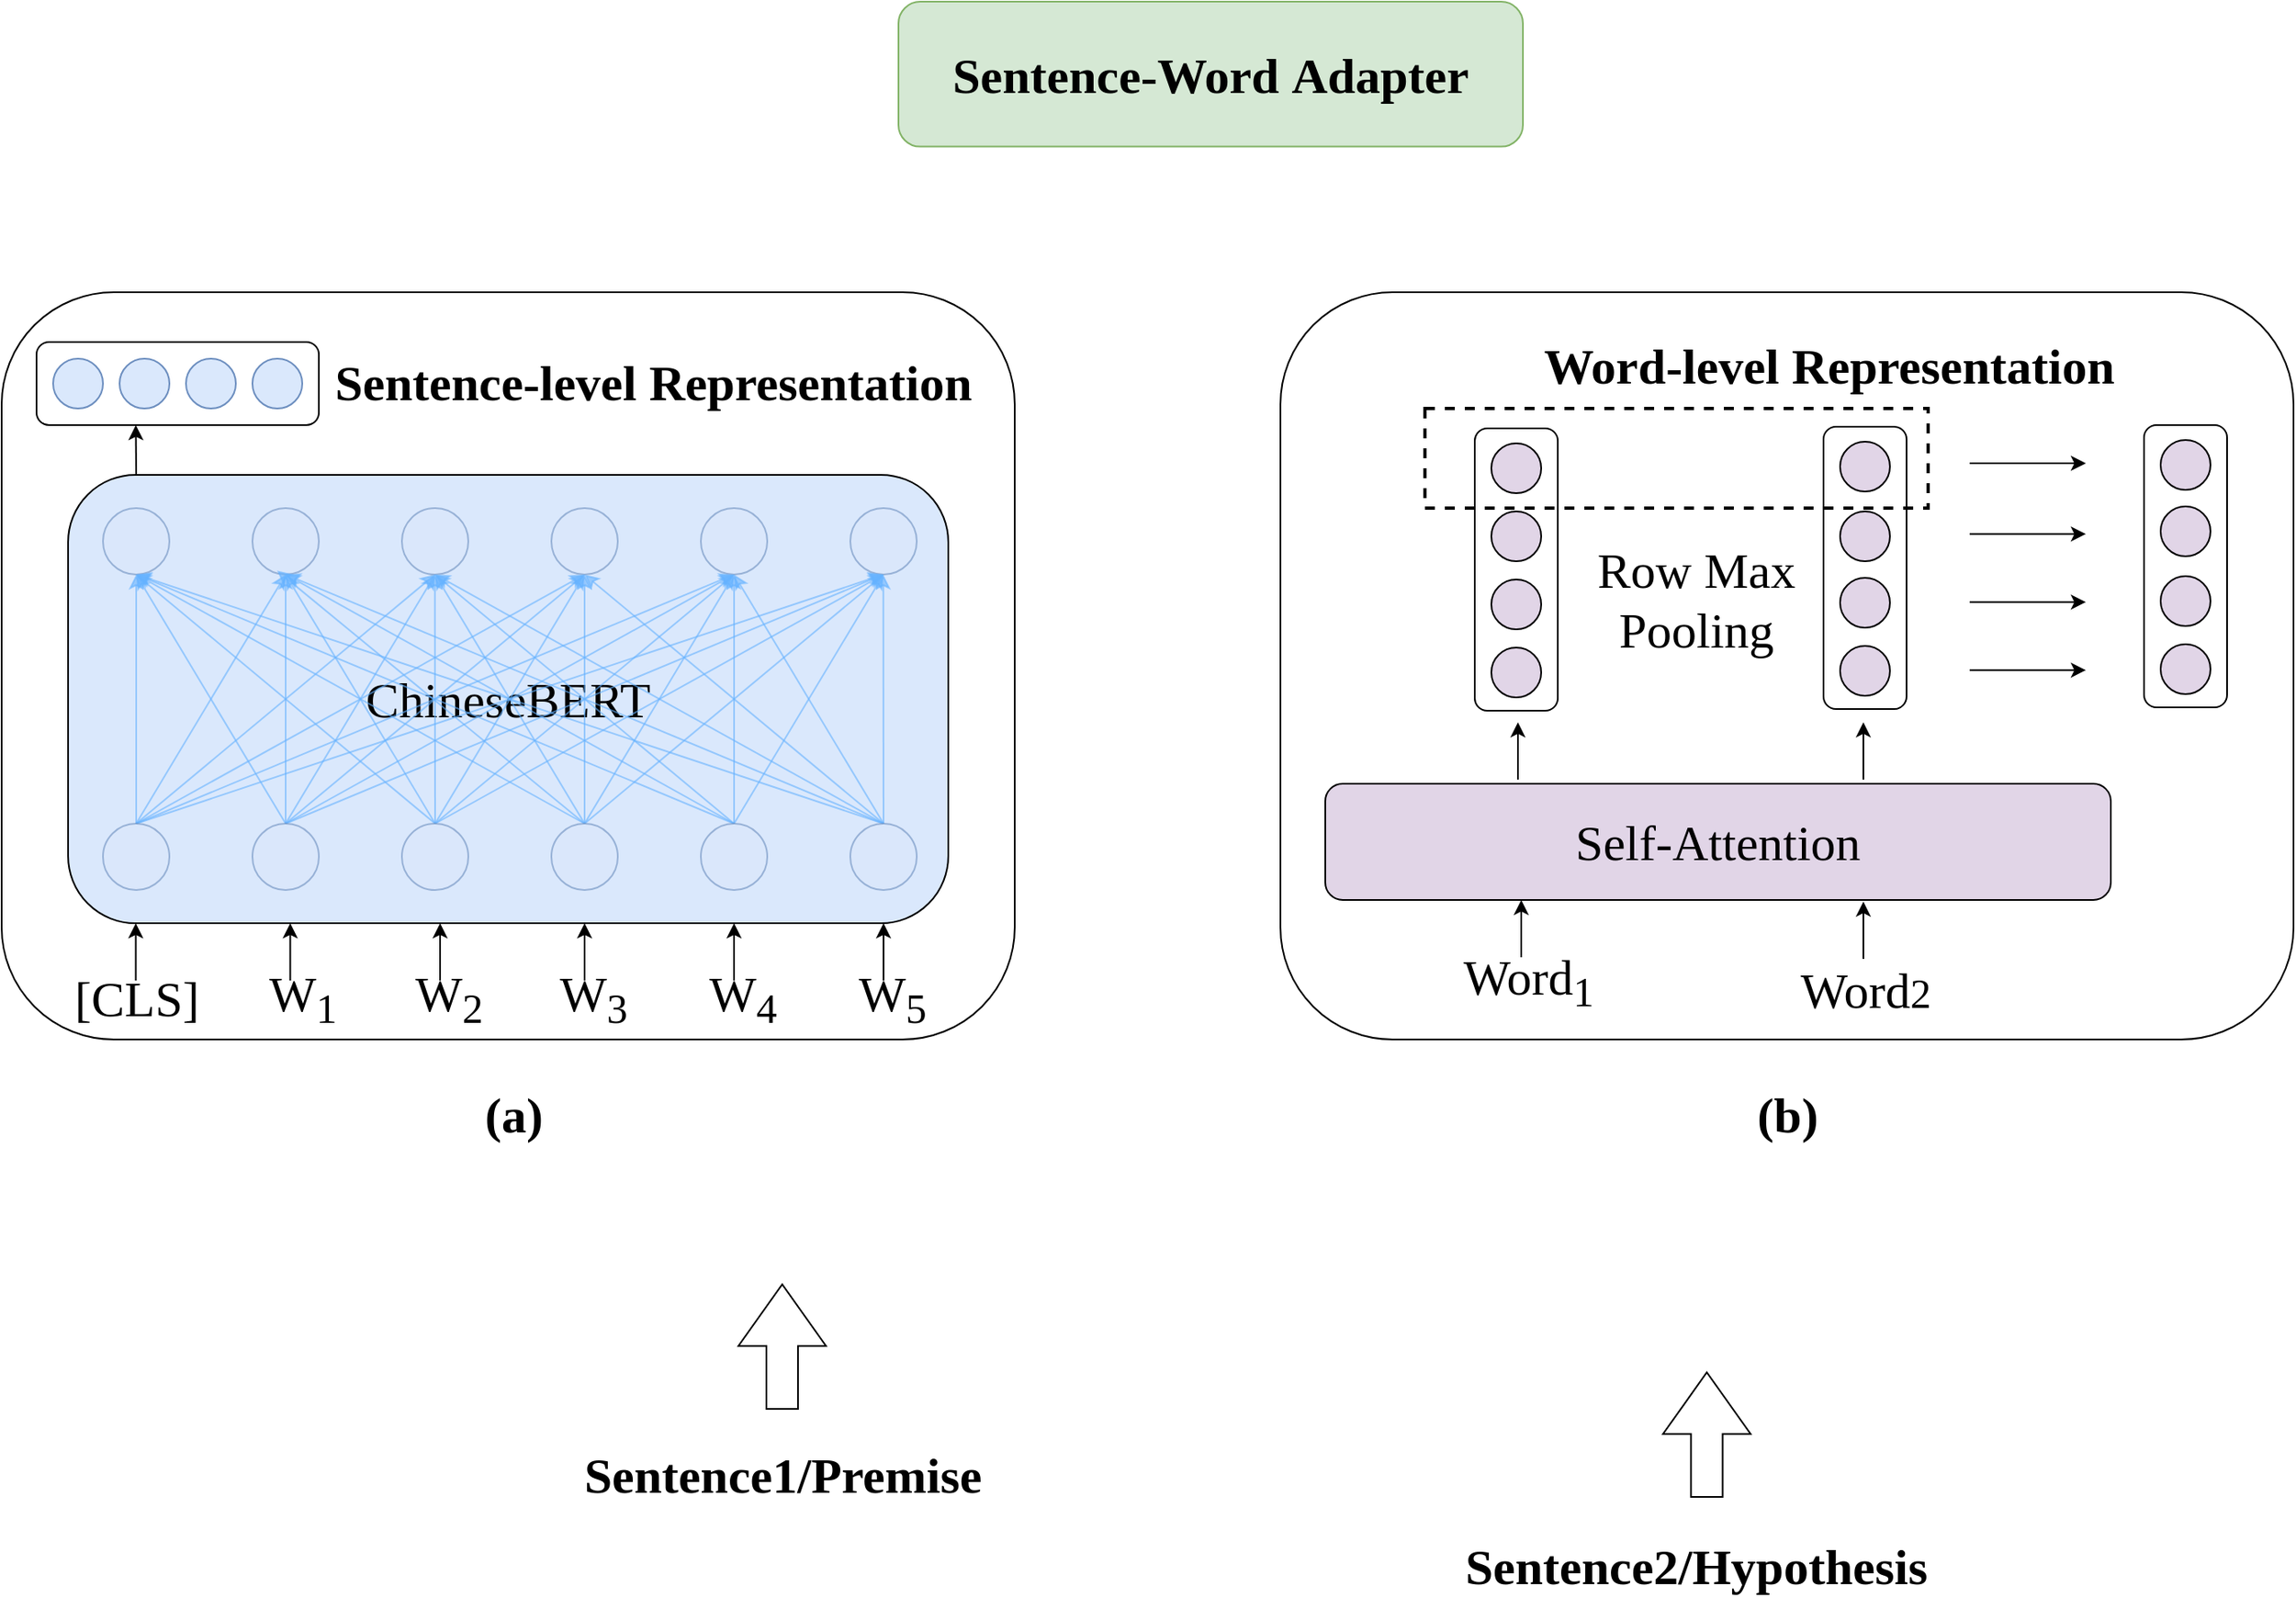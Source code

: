 <mxfile version="23.1.6" type="github">
  <diagram name="第 1 页" id="VYbCO--YuYpUogVYsecE">
    <mxGraphModel dx="2630" dy="1863" grid="1" gridSize="10" guides="1" tooltips="1" connect="1" arrows="1" fold="1" page="1" pageScale="1" pageWidth="827" pageHeight="1169" math="0" shadow="0">
      <root>
        <mxCell id="0" />
        <mxCell id="1" parent="0" />
        <mxCell id="rdohVRuR8QGzKIeL4WwT-1" value="&lt;font face=&quot;Times New Roman&quot; style=&quot;font-size: 30px;&quot;&gt;&lt;b&gt;Sentence1/Premise&lt;/b&gt;&lt;/font&gt;" style="text;html=1;align=center;verticalAlign=middle;resizable=0;points=[];autosize=1;strokeColor=none;fillColor=none;" vertex="1" parent="1">
          <mxGeometry x="1180" y="1447" width="260" height="50" as="geometry" />
        </mxCell>
        <mxCell id="rdohVRuR8QGzKIeL4WwT-2" value="&lt;font face=&quot;Times New Roman&quot; style=&quot;font-size: 30px;&quot;&gt;&lt;b&gt;Sentence2/Hypothesis&lt;/b&gt;&lt;/font&gt;" style="text;html=1;align=center;verticalAlign=middle;resizable=0;points=[];autosize=1;strokeColor=none;fillColor=none;" vertex="1" parent="1">
          <mxGeometry x="1710" y="1502" width="300" height="50" as="geometry" />
        </mxCell>
        <mxCell id="rdohVRuR8QGzKIeL4WwT-63" value="" style="shape=flexArrow;endArrow=classic;html=1;rounded=0;endWidth=32.727;endSize=12.048;width=19.048;" edge="1" parent="1">
          <mxGeometry width="50" height="50" relative="1" as="geometry">
            <mxPoint x="1310" y="1433" as="sourcePoint" />
            <mxPoint x="1310" y="1357" as="targetPoint" />
          </mxGeometry>
        </mxCell>
        <mxCell id="rdohVRuR8QGzKIeL4WwT-64" value="" style="shape=flexArrow;endArrow=classic;html=1;rounded=0;endWidth=32.727;endSize=12.048;width=19.048;" edge="1" parent="1">
          <mxGeometry width="50" height="50" relative="1" as="geometry">
            <mxPoint x="1866.73" y="1486" as="sourcePoint" />
            <mxPoint x="1866.73" y="1410" as="targetPoint" />
          </mxGeometry>
        </mxCell>
        <mxCell id="rdohVRuR8QGzKIeL4WwT-67" value="" style="rounded=1;whiteSpace=wrap;html=1;" vertex="1" parent="1">
          <mxGeometry x="840" y="760" width="610" height="450" as="geometry" />
        </mxCell>
        <mxCell id="rdohVRuR8QGzKIeL4WwT-68" value="&lt;font style=&quot;font-size: 30px;&quot; face=&quot;Times New Roman&quot;&gt;&lt;b&gt;Sentence-level Representation&lt;/b&gt;&lt;/font&gt;" style="text;html=1;align=center;verticalAlign=middle;resizable=0;points=[];autosize=1;strokeColor=none;fillColor=none;" vertex="1" parent="1">
          <mxGeometry x="1027" y="789" width="410" height="50" as="geometry" />
        </mxCell>
        <mxCell id="rdohVRuR8QGzKIeL4WwT-69" value="&lt;font style=&quot;font-size: 30px;&quot; face=&quot;Times New Roman&quot;&gt;[CLS]&lt;/font&gt;" style="text;html=1;align=center;verticalAlign=middle;resizable=0;points=[];autosize=1;strokeColor=none;fillColor=none;" vertex="1" parent="1">
          <mxGeometry x="871" y="1160" width="100" height="50" as="geometry" />
        </mxCell>
        <mxCell id="rdohVRuR8QGzKIeL4WwT-70" value="&lt;font style=&quot;font-size: 30px;&quot; face=&quot;Times New Roman&quot;&gt;W&lt;sub&gt;1&lt;/sub&gt;&lt;/font&gt;" style="text;html=1;align=center;verticalAlign=middle;resizable=0;points=[];autosize=1;strokeColor=none;fillColor=none;" vertex="1" parent="1">
          <mxGeometry x="991" y="1155" width="60" height="60" as="geometry" />
        </mxCell>
        <mxCell id="rdohVRuR8QGzKIeL4WwT-71" value="&lt;font style=&quot;font-size: 30px;&quot; face=&quot;Times New Roman&quot;&gt;W&lt;sub&gt;2&lt;/sub&gt;&lt;/font&gt;" style="text;html=1;align=center;verticalAlign=middle;resizable=0;points=[];autosize=1;strokeColor=none;fillColor=none;" vertex="1" parent="1">
          <mxGeometry x="1078.5" y="1155" width="60" height="60" as="geometry" />
        </mxCell>
        <mxCell id="rdohVRuR8QGzKIeL4WwT-72" value="&lt;font style=&quot;font-size: 30px;&quot; face=&quot;Times New Roman&quot;&gt;W&lt;sub&gt;3&lt;/sub&gt;&lt;/font&gt;" style="text;html=1;align=center;verticalAlign=middle;resizable=0;points=[];autosize=1;strokeColor=none;fillColor=none;" vertex="1" parent="1">
          <mxGeometry x="1166" y="1155" width="60" height="60" as="geometry" />
        </mxCell>
        <mxCell id="rdohVRuR8QGzKIeL4WwT-73" value="&lt;font style=&quot;font-size: 30px;&quot; face=&quot;Times New Roman&quot;&gt;W&lt;sub&gt;4&lt;/sub&gt;&lt;/font&gt;" style="text;html=1;align=center;verticalAlign=middle;resizable=0;points=[];autosize=1;strokeColor=none;fillColor=none;" vertex="1" parent="1">
          <mxGeometry x="1256" y="1155" width="60" height="60" as="geometry" />
        </mxCell>
        <mxCell id="rdohVRuR8QGzKIeL4WwT-74" value="&lt;font style=&quot;font-size: 30px;&quot; face=&quot;Times New Roman&quot;&gt;W&lt;sub&gt;5&lt;/sub&gt;&lt;/font&gt;" style="text;html=1;align=center;verticalAlign=middle;resizable=0;points=[];autosize=1;strokeColor=none;fillColor=none;" vertex="1" parent="1">
          <mxGeometry x="1346" y="1155" width="60" height="60" as="geometry" />
        </mxCell>
        <mxCell id="rdohVRuR8QGzKIeL4WwT-75" value="" style="group" vertex="1" connectable="0" parent="1">
          <mxGeometry x="861" y="790" width="170" height="50" as="geometry" />
        </mxCell>
        <mxCell id="rdohVRuR8QGzKIeL4WwT-76" value="" style="rounded=1;whiteSpace=wrap;html=1;container=0;" vertex="1" parent="rdohVRuR8QGzKIeL4WwT-75">
          <mxGeometry width="170" height="50" as="geometry" />
        </mxCell>
        <mxCell id="rdohVRuR8QGzKIeL4WwT-77" value="" style="ellipse;whiteSpace=wrap;html=1;aspect=fixed;fillColor=#dae8fc;strokeColor=#6c8ebf;container=0;" vertex="1" parent="rdohVRuR8QGzKIeL4WwT-75">
          <mxGeometry x="10" y="10" width="30" height="30" as="geometry" />
        </mxCell>
        <mxCell id="rdohVRuR8QGzKIeL4WwT-78" value="" style="ellipse;whiteSpace=wrap;html=1;aspect=fixed;fillColor=#dae8fc;strokeColor=#6c8ebf;container=0;" vertex="1" parent="rdohVRuR8QGzKIeL4WwT-75">
          <mxGeometry x="50" y="10" width="30" height="30" as="geometry" />
        </mxCell>
        <mxCell id="rdohVRuR8QGzKIeL4WwT-79" value="" style="ellipse;whiteSpace=wrap;html=1;aspect=fixed;fillColor=#dae8fc;strokeColor=#6c8ebf;container=0;" vertex="1" parent="rdohVRuR8QGzKIeL4WwT-75">
          <mxGeometry x="130" y="10" width="30" height="30" as="geometry" />
        </mxCell>
        <mxCell id="rdohVRuR8QGzKIeL4WwT-80" value="" style="ellipse;whiteSpace=wrap;html=1;aspect=fixed;fillColor=#dae8fc;strokeColor=#6c8ebf;container=0;" vertex="1" parent="rdohVRuR8QGzKIeL4WwT-75">
          <mxGeometry x="90" y="10" width="30" height="30" as="geometry" />
        </mxCell>
        <mxCell id="rdohVRuR8QGzKIeL4WwT-81" value="" style="endArrow=classic;html=1;rounded=0;" edge="1" parent="1">
          <mxGeometry width="50" height="50" relative="1" as="geometry">
            <mxPoint x="920.76" y="1174.49" as="sourcePoint" />
            <mxPoint x="920.76" y="1140" as="targetPoint" />
          </mxGeometry>
        </mxCell>
        <mxCell id="rdohVRuR8QGzKIeL4WwT-82" value="" style="endArrow=classic;html=1;rounded=0;" edge="1" parent="1">
          <mxGeometry width="50" height="50" relative="1" as="geometry">
            <mxPoint x="1013.76" y="1174.49" as="sourcePoint" />
            <mxPoint x="1013.76" y="1140" as="targetPoint" />
          </mxGeometry>
        </mxCell>
        <mxCell id="rdohVRuR8QGzKIeL4WwT-83" value="" style="endArrow=classic;html=1;rounded=0;" edge="1" parent="1">
          <mxGeometry width="50" height="50" relative="1" as="geometry">
            <mxPoint x="1104" y="1174.49" as="sourcePoint" />
            <mxPoint x="1104" y="1140" as="targetPoint" />
          </mxGeometry>
        </mxCell>
        <mxCell id="rdohVRuR8QGzKIeL4WwT-84" value="" style="endArrow=classic;html=1;rounded=0;" edge="1" parent="1">
          <mxGeometry width="50" height="50" relative="1" as="geometry">
            <mxPoint x="1191" y="1174.49" as="sourcePoint" />
            <mxPoint x="1191" y="1140" as="targetPoint" />
          </mxGeometry>
        </mxCell>
        <mxCell id="rdohVRuR8QGzKIeL4WwT-85" value="" style="endArrow=classic;html=1;rounded=0;" edge="1" parent="1">
          <mxGeometry width="50" height="50" relative="1" as="geometry">
            <mxPoint x="1281" y="1174.49" as="sourcePoint" />
            <mxPoint x="1281" y="1140" as="targetPoint" />
          </mxGeometry>
        </mxCell>
        <mxCell id="rdohVRuR8QGzKIeL4WwT-86" value="" style="endArrow=classic;html=1;rounded=0;" edge="1" parent="1">
          <mxGeometry width="50" height="50" relative="1" as="geometry">
            <mxPoint x="1371" y="1174.49" as="sourcePoint" />
            <mxPoint x="1371" y="1140" as="targetPoint" />
          </mxGeometry>
        </mxCell>
        <mxCell id="rdohVRuR8QGzKIeL4WwT-87" value="" style="endArrow=classic;html=1;rounded=0;" edge="1" parent="1">
          <mxGeometry width="50" height="50" relative="1" as="geometry">
            <mxPoint x="921" y="870" as="sourcePoint" />
            <mxPoint x="920.76" y="840" as="targetPoint" />
          </mxGeometry>
        </mxCell>
        <mxCell id="rdohVRuR8QGzKIeL4WwT-88" value="&lt;font face=&quot;Times New Roman&quot;&gt;&lt;span style=&quot;font-size: 30px;&quot;&gt;&lt;b&gt;(a)&lt;/b&gt;&lt;/span&gt;&lt;/font&gt;" style="text;html=1;align=center;verticalAlign=middle;resizable=0;points=[];autosize=1;strokeColor=none;fillColor=none;" vertex="1" parent="1">
          <mxGeometry x="1118" y="1230" width="60" height="50" as="geometry" />
        </mxCell>
        <mxCell id="rdohVRuR8QGzKIeL4WwT-89" value="&lt;font face=&quot;Times New Roman&quot; style=&quot;font-size: 30px;&quot;&gt;ChineseBERT&lt;/font&gt;" style="rounded=1;whiteSpace=wrap;html=1;fillColor=#dae8fc;strokeColor=default;" vertex="1" parent="1">
          <mxGeometry x="880" y="870" width="530" height="270" as="geometry" />
        </mxCell>
        <mxCell id="rdohVRuR8QGzKIeL4WwT-90" value="" style="ellipse;whiteSpace=wrap;html=1;aspect=fixed;fillColor=#dae8fc;strokeColor=#6c8ebf;opacity=60;" vertex="1" parent="1">
          <mxGeometry x="901" y="890" width="40" height="40" as="geometry" />
        </mxCell>
        <mxCell id="rdohVRuR8QGzKIeL4WwT-91" value="" style="ellipse;whiteSpace=wrap;html=1;aspect=fixed;fillColor=#dae8fc;strokeColor=#6c8ebf;opacity=60;" vertex="1" parent="1">
          <mxGeometry x="991" y="890" width="40" height="40" as="geometry" />
        </mxCell>
        <mxCell id="rdohVRuR8QGzKIeL4WwT-92" value="" style="ellipse;whiteSpace=wrap;html=1;aspect=fixed;fillColor=#dae8fc;strokeColor=#6c8ebf;opacity=60;" vertex="1" parent="1">
          <mxGeometry x="1081" y="890" width="40" height="40" as="geometry" />
        </mxCell>
        <mxCell id="rdohVRuR8QGzKIeL4WwT-93" value="" style="ellipse;whiteSpace=wrap;html=1;aspect=fixed;fillColor=#dae8fc;strokeColor=#6c8ebf;opacity=60;" vertex="1" parent="1">
          <mxGeometry x="1171" y="890" width="40" height="40" as="geometry" />
        </mxCell>
        <mxCell id="rdohVRuR8QGzKIeL4WwT-94" value="" style="ellipse;whiteSpace=wrap;html=1;aspect=fixed;fillColor=#dae8fc;strokeColor=#6c8ebf;opacity=60;" vertex="1" parent="1">
          <mxGeometry x="1261" y="890" width="40" height="40" as="geometry" />
        </mxCell>
        <mxCell id="rdohVRuR8QGzKIeL4WwT-95" value="" style="ellipse;whiteSpace=wrap;html=1;aspect=fixed;fillColor=#dae8fc;strokeColor=#6c8ebf;opacity=60;" vertex="1" parent="1">
          <mxGeometry x="1351" y="890" width="40" height="40" as="geometry" />
        </mxCell>
        <mxCell id="rdohVRuR8QGzKIeL4WwT-96" style="edgeStyle=orthogonalEdgeStyle;rounded=0;orthogonalLoop=1;jettySize=auto;html=1;entryX=0.5;entryY=1;entryDx=0;entryDy=0;opacity=60;strokeColor=#66B2FF;" edge="1" parent="1" source="rdohVRuR8QGzKIeL4WwT-102" target="rdohVRuR8QGzKIeL4WwT-90">
          <mxGeometry relative="1" as="geometry" />
        </mxCell>
        <mxCell id="rdohVRuR8QGzKIeL4WwT-97" style="rounded=0;orthogonalLoop=1;jettySize=auto;html=1;exitX=0.5;exitY=0;exitDx=0;exitDy=0;entryX=0.5;entryY=1;entryDx=0;entryDy=0;opacity=60;strokeColor=#66B2FF;" edge="1" parent="1" source="rdohVRuR8QGzKIeL4WwT-102" target="rdohVRuR8QGzKIeL4WwT-91">
          <mxGeometry relative="1" as="geometry" />
        </mxCell>
        <mxCell id="rdohVRuR8QGzKIeL4WwT-98" style="rounded=0;orthogonalLoop=1;jettySize=auto;html=1;exitX=0.5;exitY=0;exitDx=0;exitDy=0;entryX=0.5;entryY=1;entryDx=0;entryDy=0;opacity=60;strokeColor=#66B2FF;" edge="1" parent="1" source="rdohVRuR8QGzKIeL4WwT-102" target="rdohVRuR8QGzKIeL4WwT-92">
          <mxGeometry relative="1" as="geometry" />
        </mxCell>
        <mxCell id="rdohVRuR8QGzKIeL4WwT-99" style="rounded=0;orthogonalLoop=1;jettySize=auto;html=1;exitX=0.5;exitY=0;exitDx=0;exitDy=0;entryX=0.5;entryY=1;entryDx=0;entryDy=0;opacity=60;strokeColor=#66B2FF;" edge="1" parent="1" source="rdohVRuR8QGzKIeL4WwT-102" target="rdohVRuR8QGzKIeL4WwT-93">
          <mxGeometry relative="1" as="geometry" />
        </mxCell>
        <mxCell id="rdohVRuR8QGzKIeL4WwT-100" style="rounded=0;orthogonalLoop=1;jettySize=auto;html=1;exitX=0.5;exitY=0;exitDx=0;exitDy=0;entryX=0.5;entryY=1;entryDx=0;entryDy=0;opacity=60;strokeColor=#66B2FF;" edge="1" parent="1" source="rdohVRuR8QGzKIeL4WwT-102" target="rdohVRuR8QGzKIeL4WwT-94">
          <mxGeometry relative="1" as="geometry" />
        </mxCell>
        <mxCell id="rdohVRuR8QGzKIeL4WwT-101" style="rounded=0;orthogonalLoop=1;jettySize=auto;html=1;exitX=0.5;exitY=0;exitDx=0;exitDy=0;entryX=0.5;entryY=1;entryDx=0;entryDy=0;opacity=60;strokeColor=#66B2FF;" edge="1" parent="1" source="rdohVRuR8QGzKIeL4WwT-102" target="rdohVRuR8QGzKIeL4WwT-95">
          <mxGeometry relative="1" as="geometry" />
        </mxCell>
        <mxCell id="rdohVRuR8QGzKIeL4WwT-102" value="" style="ellipse;whiteSpace=wrap;html=1;aspect=fixed;fillColor=#dae8fc;strokeColor=#6c8ebf;opacity=60;" vertex="1" parent="1">
          <mxGeometry x="901" y="1080" width="40" height="40" as="geometry" />
        </mxCell>
        <mxCell id="rdohVRuR8QGzKIeL4WwT-103" style="rounded=0;orthogonalLoop=1;jettySize=auto;html=1;exitX=0.5;exitY=0;exitDx=0;exitDy=0;opacity=60;strokeColor=#66B2FF;" edge="1" parent="1" source="rdohVRuR8QGzKIeL4WwT-109">
          <mxGeometry relative="1" as="geometry">
            <mxPoint x="921" y="930" as="targetPoint" />
          </mxGeometry>
        </mxCell>
        <mxCell id="rdohVRuR8QGzKIeL4WwT-104" style="rounded=0;orthogonalLoop=1;jettySize=auto;html=1;exitX=0.5;exitY=0;exitDx=0;exitDy=0;entryX=0.5;entryY=1;entryDx=0;entryDy=0;opacity=60;strokeColor=#66B2FF;" edge="1" parent="1" source="rdohVRuR8QGzKIeL4WwT-109" target="rdohVRuR8QGzKIeL4WwT-91">
          <mxGeometry relative="1" as="geometry" />
        </mxCell>
        <mxCell id="rdohVRuR8QGzKIeL4WwT-105" style="edgeStyle=none;rounded=0;orthogonalLoop=1;jettySize=auto;html=1;exitX=0.5;exitY=0;exitDx=0;exitDy=0;entryX=0.5;entryY=1;entryDx=0;entryDy=0;opacity=60;strokeColor=#66B2FF;" edge="1" parent="1" source="rdohVRuR8QGzKIeL4WwT-109" target="rdohVRuR8QGzKIeL4WwT-92">
          <mxGeometry relative="1" as="geometry" />
        </mxCell>
        <mxCell id="rdohVRuR8QGzKIeL4WwT-106" style="edgeStyle=none;rounded=0;orthogonalLoop=1;jettySize=auto;html=1;exitX=0.5;exitY=0;exitDx=0;exitDy=0;opacity=60;strokeColor=#66B2FF;" edge="1" parent="1" source="rdohVRuR8QGzKIeL4WwT-109">
          <mxGeometry relative="1" as="geometry">
            <mxPoint x="1191" y="930" as="targetPoint" />
          </mxGeometry>
        </mxCell>
        <mxCell id="rdohVRuR8QGzKIeL4WwT-107" style="edgeStyle=none;rounded=0;orthogonalLoop=1;jettySize=auto;html=1;exitX=0.5;exitY=0;exitDx=0;exitDy=0;opacity=60;strokeColor=#66B2FF;" edge="1" parent="1" source="rdohVRuR8QGzKIeL4WwT-109">
          <mxGeometry relative="1" as="geometry">
            <mxPoint x="1281" y="930" as="targetPoint" />
          </mxGeometry>
        </mxCell>
        <mxCell id="rdohVRuR8QGzKIeL4WwT-108" style="edgeStyle=none;rounded=0;orthogonalLoop=1;jettySize=auto;html=1;exitX=0.5;exitY=0;exitDx=0;exitDy=0;entryX=0.5;entryY=1;entryDx=0;entryDy=0;opacity=60;strokeColor=#66B2FF;" edge="1" parent="1" source="rdohVRuR8QGzKIeL4WwT-109" target="rdohVRuR8QGzKIeL4WwT-95">
          <mxGeometry relative="1" as="geometry" />
        </mxCell>
        <mxCell id="rdohVRuR8QGzKIeL4WwT-109" value="" style="ellipse;whiteSpace=wrap;html=1;aspect=fixed;fillColor=#dae8fc;strokeColor=#6c8ebf;opacity=60;" vertex="1" parent="1">
          <mxGeometry x="991" y="1080" width="40" height="40" as="geometry" />
        </mxCell>
        <mxCell id="rdohVRuR8QGzKIeL4WwT-110" style="edgeStyle=none;rounded=0;orthogonalLoop=1;jettySize=auto;html=1;exitX=0.5;exitY=0;exitDx=0;exitDy=0;entryX=0.5;entryY=1;entryDx=0;entryDy=0;opacity=60;strokeColor=#66B2FF;" edge="1" parent="1" source="rdohVRuR8QGzKIeL4WwT-116" target="rdohVRuR8QGzKIeL4WwT-90">
          <mxGeometry relative="1" as="geometry" />
        </mxCell>
        <mxCell id="rdohVRuR8QGzKIeL4WwT-111" style="edgeStyle=none;rounded=0;orthogonalLoop=1;jettySize=auto;html=1;exitX=0.5;exitY=0;exitDx=0;exitDy=0;opacity=60;strokeColor=#66B2FF;" edge="1" parent="1" source="rdohVRuR8QGzKIeL4WwT-116">
          <mxGeometry relative="1" as="geometry">
            <mxPoint x="1011" y="930" as="targetPoint" />
          </mxGeometry>
        </mxCell>
        <mxCell id="rdohVRuR8QGzKIeL4WwT-112" style="edgeStyle=none;rounded=0;orthogonalLoop=1;jettySize=auto;html=1;exitX=0.5;exitY=0;exitDx=0;exitDy=0;opacity=60;strokeColor=#66B2FF;" edge="1" parent="1" source="rdohVRuR8QGzKIeL4WwT-116">
          <mxGeometry relative="1" as="geometry">
            <mxPoint x="1100.857" y="930" as="targetPoint" />
          </mxGeometry>
        </mxCell>
        <mxCell id="rdohVRuR8QGzKIeL4WwT-113" style="edgeStyle=none;rounded=0;orthogonalLoop=1;jettySize=auto;html=1;exitX=0.5;exitY=0;exitDx=0;exitDy=0;entryX=0.5;entryY=1;entryDx=0;entryDy=0;opacity=60;strokeColor=#66B2FF;" edge="1" parent="1" source="rdohVRuR8QGzKIeL4WwT-116" target="rdohVRuR8QGzKIeL4WwT-93">
          <mxGeometry relative="1" as="geometry" />
        </mxCell>
        <mxCell id="rdohVRuR8QGzKIeL4WwT-114" style="edgeStyle=none;rounded=0;orthogonalLoop=1;jettySize=auto;html=1;exitX=0.5;exitY=0;exitDx=0;exitDy=0;opacity=60;strokeColor=#66B2FF;" edge="1" parent="1" source="rdohVRuR8QGzKIeL4WwT-116">
          <mxGeometry relative="1" as="geometry">
            <mxPoint x="1281" y="930" as="targetPoint" />
          </mxGeometry>
        </mxCell>
        <mxCell id="rdohVRuR8QGzKIeL4WwT-115" style="edgeStyle=none;rounded=0;orthogonalLoop=1;jettySize=auto;html=1;exitX=0.5;exitY=0;exitDx=0;exitDy=0;entryX=0.5;entryY=1;entryDx=0;entryDy=0;opacity=60;strokeColor=#66B2FF;" edge="1" parent="1" source="rdohVRuR8QGzKIeL4WwT-116" target="rdohVRuR8QGzKIeL4WwT-95">
          <mxGeometry relative="1" as="geometry" />
        </mxCell>
        <mxCell id="rdohVRuR8QGzKIeL4WwT-116" value="" style="ellipse;whiteSpace=wrap;html=1;aspect=fixed;fillColor=#dae8fc;strokeColor=#6c8ebf;opacity=60;" vertex="1" parent="1">
          <mxGeometry x="1081" y="1080" width="40" height="40" as="geometry" />
        </mxCell>
        <mxCell id="rdohVRuR8QGzKIeL4WwT-117" style="edgeStyle=none;rounded=0;orthogonalLoop=1;jettySize=auto;html=1;exitX=0.5;exitY=0;exitDx=0;exitDy=0;opacity=60;strokeColor=#66B2FF;" edge="1" parent="1" source="rdohVRuR8QGzKIeL4WwT-123">
          <mxGeometry relative="1" as="geometry">
            <mxPoint x="921" y="930" as="targetPoint" />
          </mxGeometry>
        </mxCell>
        <mxCell id="rdohVRuR8QGzKIeL4WwT-118" style="edgeStyle=none;rounded=0;orthogonalLoop=1;jettySize=auto;html=1;exitX=0.5;exitY=0;exitDx=0;exitDy=0;entryX=0.371;entryY=0.941;entryDx=0;entryDy=0;entryPerimeter=0;opacity=60;strokeColor=#66B2FF;" edge="1" parent="1" source="rdohVRuR8QGzKIeL4WwT-123" target="rdohVRuR8QGzKIeL4WwT-91">
          <mxGeometry relative="1" as="geometry" />
        </mxCell>
        <mxCell id="rdohVRuR8QGzKIeL4WwT-119" style="edgeStyle=none;rounded=0;orthogonalLoop=1;jettySize=auto;html=1;exitX=0.5;exitY=0;exitDx=0;exitDy=0;opacity=60;strokeColor=#66B2FF;" edge="1" parent="1" source="rdohVRuR8QGzKIeL4WwT-123">
          <mxGeometry relative="1" as="geometry">
            <mxPoint x="1101" y="930" as="targetPoint" />
          </mxGeometry>
        </mxCell>
        <mxCell id="rdohVRuR8QGzKIeL4WwT-120" style="edgeStyle=none;rounded=0;orthogonalLoop=1;jettySize=auto;html=1;exitX=0.5;exitY=0;exitDx=0;exitDy=0;opacity=60;strokeColor=#66B2FF;" edge="1" parent="1" source="rdohVRuR8QGzKIeL4WwT-123" target="rdohVRuR8QGzKIeL4WwT-93">
          <mxGeometry relative="1" as="geometry" />
        </mxCell>
        <mxCell id="rdohVRuR8QGzKIeL4WwT-121" style="edgeStyle=none;rounded=0;orthogonalLoop=1;jettySize=auto;html=1;exitX=0.5;exitY=0;exitDx=0;exitDy=0;entryX=0.5;entryY=1;entryDx=0;entryDy=0;opacity=60;strokeColor=#66B2FF;" edge="1" parent="1" source="rdohVRuR8QGzKIeL4WwT-123" target="rdohVRuR8QGzKIeL4WwT-94">
          <mxGeometry relative="1" as="geometry" />
        </mxCell>
        <mxCell id="rdohVRuR8QGzKIeL4WwT-122" style="edgeStyle=none;rounded=0;orthogonalLoop=1;jettySize=auto;html=1;exitX=0.5;exitY=0;exitDx=0;exitDy=0;opacity=60;strokeColor=#66B2FF;" edge="1" parent="1" source="rdohVRuR8QGzKIeL4WwT-123">
          <mxGeometry relative="1" as="geometry">
            <mxPoint x="1371" y="930" as="targetPoint" />
          </mxGeometry>
        </mxCell>
        <mxCell id="rdohVRuR8QGzKIeL4WwT-123" value="" style="ellipse;whiteSpace=wrap;html=1;aspect=fixed;fillColor=#dae8fc;strokeColor=#6c8ebf;opacity=60;" vertex="1" parent="1">
          <mxGeometry x="1171" y="1080" width="40" height="40" as="geometry" />
        </mxCell>
        <mxCell id="rdohVRuR8QGzKIeL4WwT-124" style="edgeStyle=none;rounded=0;orthogonalLoop=1;jettySize=auto;html=1;exitX=0.5;exitY=0;exitDx=0;exitDy=0;opacity=60;strokeColor=#66B2FF;" edge="1" parent="1" source="rdohVRuR8QGzKIeL4WwT-129">
          <mxGeometry relative="1" as="geometry">
            <mxPoint x="921" y="930" as="targetPoint" />
          </mxGeometry>
        </mxCell>
        <mxCell id="rdohVRuR8QGzKIeL4WwT-125" style="edgeStyle=none;rounded=0;orthogonalLoop=1;jettySize=auto;html=1;exitX=0.5;exitY=0;exitDx=0;exitDy=0;opacity=60;strokeColor=#66B2FF;" edge="1" parent="1" source="rdohVRuR8QGzKIeL4WwT-129">
          <mxGeometry relative="1" as="geometry">
            <mxPoint x="1011" y="930" as="targetPoint" />
          </mxGeometry>
        </mxCell>
        <mxCell id="rdohVRuR8QGzKIeL4WwT-126" style="edgeStyle=none;rounded=0;orthogonalLoop=1;jettySize=auto;html=1;exitX=0.5;exitY=0;exitDx=0;exitDy=0;entryX=0.5;entryY=1;entryDx=0;entryDy=0;opacity=60;strokeColor=#66B2FF;" edge="1" parent="1" source="rdohVRuR8QGzKIeL4WwT-129" target="rdohVRuR8QGzKIeL4WwT-92">
          <mxGeometry relative="1" as="geometry" />
        </mxCell>
        <mxCell id="rdohVRuR8QGzKIeL4WwT-127" style="edgeStyle=none;rounded=0;orthogonalLoop=1;jettySize=auto;html=1;exitX=0.5;exitY=0;exitDx=0;exitDy=0;entryX=0.5;entryY=1;entryDx=0;entryDy=0;opacity=60;strokeColor=#66B2FF;" edge="1" parent="1" source="rdohVRuR8QGzKIeL4WwT-129" target="rdohVRuR8QGzKIeL4WwT-94">
          <mxGeometry relative="1" as="geometry" />
        </mxCell>
        <mxCell id="rdohVRuR8QGzKIeL4WwT-128" style="edgeStyle=none;rounded=0;orthogonalLoop=1;jettySize=auto;html=1;exitX=0.5;exitY=0;exitDx=0;exitDy=0;entryX=0.5;entryY=1;entryDx=0;entryDy=0;opacity=60;strokeColor=#66B2FF;" edge="1" parent="1" source="rdohVRuR8QGzKIeL4WwT-129" target="rdohVRuR8QGzKIeL4WwT-95">
          <mxGeometry relative="1" as="geometry" />
        </mxCell>
        <mxCell id="rdohVRuR8QGzKIeL4WwT-129" value="" style="ellipse;whiteSpace=wrap;html=1;aspect=fixed;fillColor=#dae8fc;strokeColor=#6c8ebf;opacity=60;" vertex="1" parent="1">
          <mxGeometry x="1261" y="1080" width="40" height="40" as="geometry" />
        </mxCell>
        <mxCell id="rdohVRuR8QGzKIeL4WwT-130" style="edgeStyle=none;rounded=0;orthogonalLoop=1;jettySize=auto;html=1;exitX=0.5;exitY=0;exitDx=0;exitDy=0;opacity=60;strokeColor=#66B2FF;" edge="1" parent="1" source="rdohVRuR8QGzKIeL4WwT-136">
          <mxGeometry relative="1" as="geometry">
            <mxPoint x="921" y="930" as="targetPoint" />
          </mxGeometry>
        </mxCell>
        <mxCell id="rdohVRuR8QGzKIeL4WwT-131" style="edgeStyle=none;rounded=0;orthogonalLoop=1;jettySize=auto;html=1;exitX=0.5;exitY=0;exitDx=0;exitDy=0;entryX=0.5;entryY=1;entryDx=0;entryDy=0;opacity=60;strokeColor=#66B2FF;" edge="1" parent="1" source="rdohVRuR8QGzKIeL4WwT-136" target="rdohVRuR8QGzKIeL4WwT-91">
          <mxGeometry relative="1" as="geometry" />
        </mxCell>
        <mxCell id="rdohVRuR8QGzKIeL4WwT-132" style="edgeStyle=none;rounded=0;orthogonalLoop=1;jettySize=auto;html=1;exitX=0.5;exitY=0;exitDx=0;exitDy=0;opacity=60;strokeColor=#66B2FF;" edge="1" parent="1" source="rdohVRuR8QGzKIeL4WwT-136">
          <mxGeometry relative="1" as="geometry">
            <mxPoint x="1101" y="930" as="targetPoint" />
          </mxGeometry>
        </mxCell>
        <mxCell id="rdohVRuR8QGzKIeL4WwT-133" style="edgeStyle=none;rounded=0;orthogonalLoop=1;jettySize=auto;html=1;exitX=0.5;exitY=0;exitDx=0;exitDy=0;opacity=60;strokeColor=#66B2FF;" edge="1" parent="1" source="rdohVRuR8QGzKIeL4WwT-136">
          <mxGeometry relative="1" as="geometry">
            <mxPoint x="1191" y="930" as="targetPoint" />
          </mxGeometry>
        </mxCell>
        <mxCell id="rdohVRuR8QGzKIeL4WwT-134" style="edgeStyle=none;rounded=0;orthogonalLoop=1;jettySize=auto;html=1;exitX=0.5;exitY=0;exitDx=0;exitDy=0;opacity=60;strokeColor=#66B2FF;" edge="1" parent="1" source="rdohVRuR8QGzKIeL4WwT-136">
          <mxGeometry relative="1" as="geometry">
            <mxPoint x="1281" y="930" as="targetPoint" />
          </mxGeometry>
        </mxCell>
        <mxCell id="rdohVRuR8QGzKIeL4WwT-135" style="edgeStyle=none;rounded=0;orthogonalLoop=1;jettySize=auto;html=1;exitX=0.5;exitY=0;exitDx=0;exitDy=0;opacity=60;strokeColor=#66B2FF;" edge="1" parent="1" source="rdohVRuR8QGzKIeL4WwT-136">
          <mxGeometry relative="1" as="geometry">
            <mxPoint x="1370.857" y="930" as="targetPoint" />
          </mxGeometry>
        </mxCell>
        <mxCell id="rdohVRuR8QGzKIeL4WwT-136" value="" style="ellipse;whiteSpace=wrap;html=1;aspect=fixed;fillColor=#dae8fc;strokeColor=#6c8ebf;opacity=60;" vertex="1" parent="1">
          <mxGeometry x="1351" y="1080" width="40" height="40" as="geometry" />
        </mxCell>
        <mxCell id="rdohVRuR8QGzKIeL4WwT-160" value="" style="rounded=1;whiteSpace=wrap;html=1;container=0;" vertex="1" parent="1">
          <mxGeometry x="1610" y="760" width="610" height="450" as="geometry" />
        </mxCell>
        <mxCell id="rdohVRuR8QGzKIeL4WwT-161" value="&lt;font face=&quot;Times New Roman&quot;&gt;&lt;span style=&quot;font-size: 30px;&quot;&gt;&lt;b&gt;(b)&lt;/b&gt;&lt;/span&gt;&lt;/font&gt;" style="text;html=1;align=center;verticalAlign=middle;resizable=0;points=[];autosize=1;strokeColor=none;fillColor=none;container=0;" vertex="1" parent="1">
          <mxGeometry x="1885" y="1230" width="60" height="50" as="geometry" />
        </mxCell>
        <mxCell id="rdohVRuR8QGzKIeL4WwT-162" value="&lt;font face=&quot;Times New Roman&quot;&gt;&lt;span style=&quot;font-size: 30px;&quot;&gt;Word&lt;sub&gt;1&lt;/sub&gt;&lt;/span&gt;&lt;/font&gt;" style="text;html=1;align=center;verticalAlign=middle;resizable=0;points=[];autosize=1;strokeColor=none;fillColor=none;container=0;" vertex="1" parent="1">
          <mxGeometry x="1709" y="1144.996" width="100" height="60" as="geometry" />
        </mxCell>
        <mxCell id="rdohVRuR8QGzKIeL4WwT-163" value="&lt;font style=&quot;font-size: 30px;&quot; face=&quot;Times New Roman&quot;&gt;Self-Attention&lt;/font&gt;" style="rounded=1;whiteSpace=wrap;html=1;fillColor=#e1d5e7;strokeColor=#000000;container=0;" vertex="1" parent="1">
          <mxGeometry x="1637" y="1056" width="473" height="69.95" as="geometry" />
        </mxCell>
        <mxCell id="rdohVRuR8QGzKIeL4WwT-164" value="&lt;font style=&quot;font-size: 30px;&quot; face=&quot;Times New Roman&quot;&gt;&lt;b&gt;Word&lt;/b&gt;&lt;/font&gt;&lt;font face=&quot;Times New Roman&quot; style=&quot;font-size: 30px;&quot;&gt;&lt;b&gt;&lt;font style=&quot;font-size: 30px;&quot;&gt;-level&amp;nbsp;&lt;/font&gt;Representation&lt;/b&gt;&lt;/font&gt;" style="text;html=1;align=center;verticalAlign=middle;resizable=0;points=[];autosize=1;strokeColor=none;fillColor=none;container=0;" vertex="1" parent="1">
          <mxGeometry x="1755" y="779" width="370" height="50" as="geometry" />
        </mxCell>
        <mxCell id="rdohVRuR8QGzKIeL4WwT-166" value="" style="rounded=0;whiteSpace=wrap;html=1;dashed=1;strokeWidth=2;container=0;" vertex="1" parent="1">
          <mxGeometry x="1697" y="830" width="303" height="60" as="geometry" />
        </mxCell>
        <mxCell id="rdohVRuR8QGzKIeL4WwT-167" value="&lt;font face=&quot;Times New Roman&quot; style=&quot;font-size: 30px;&quot;&gt;Row Max &lt;br&gt;Pooling&lt;/font&gt;" style="text;html=1;align=center;verticalAlign=middle;resizable=0;points=[];autosize=1;strokeColor=none;fillColor=none;container=0;" vertex="1" parent="1">
          <mxGeometry x="1790" y="900" width="140" height="90" as="geometry" />
        </mxCell>
        <mxCell id="rdohVRuR8QGzKIeL4WwT-168" value="" style="endArrow=classic;html=1;rounded=0;" edge="1" parent="1">
          <mxGeometry width="50" height="50" relative="1" as="geometry">
            <mxPoint x="1755" y="1160.44" as="sourcePoint" />
            <mxPoint x="1755" y="1125.95" as="targetPoint" />
          </mxGeometry>
        </mxCell>
        <mxCell id="rdohVRuR8QGzKIeL4WwT-169" value="" style="endArrow=classic;html=1;rounded=0;" edge="1" parent="1">
          <mxGeometry width="50" height="50" relative="1" as="geometry">
            <mxPoint x="1961" y="1161.44" as="sourcePoint" />
            <mxPoint x="1961" y="1126.95" as="targetPoint" />
          </mxGeometry>
        </mxCell>
        <mxCell id="rdohVRuR8QGzKIeL4WwT-170" value="" style="endArrow=classic;html=1;rounded=0;" edge="1" parent="1">
          <mxGeometry width="50" height="50" relative="1" as="geometry">
            <mxPoint x="1961" y="1053.44" as="sourcePoint" />
            <mxPoint x="1961" y="1018.95" as="targetPoint" />
          </mxGeometry>
        </mxCell>
        <mxCell id="rdohVRuR8QGzKIeL4WwT-171" value="" style="endArrow=classic;html=1;rounded=0;" edge="1" parent="1">
          <mxGeometry width="50" height="50" relative="1" as="geometry">
            <mxPoint x="1753" y="1053.44" as="sourcePoint" />
            <mxPoint x="1753" y="1018.95" as="targetPoint" />
          </mxGeometry>
        </mxCell>
        <mxCell id="rdohVRuR8QGzKIeL4WwT-172" value="" style="endArrow=classic;html=1;rounded=0;" edge="1" parent="1">
          <mxGeometry width="50" height="50" relative="1" as="geometry">
            <mxPoint x="2025" y="863.0" as="sourcePoint" />
            <mxPoint x="2095" y="863.0" as="targetPoint" />
          </mxGeometry>
        </mxCell>
        <mxCell id="rdohVRuR8QGzKIeL4WwT-173" value="" style="endArrow=classic;html=1;rounded=0;" edge="1" parent="1">
          <mxGeometry width="50" height="50" relative="1" as="geometry">
            <mxPoint x="2025" y="905.59" as="sourcePoint" />
            <mxPoint x="2095" y="905.59" as="targetPoint" />
          </mxGeometry>
        </mxCell>
        <mxCell id="rdohVRuR8QGzKIeL4WwT-174" value="" style="endArrow=classic;html=1;rounded=0;" edge="1" parent="1">
          <mxGeometry width="50" height="50" relative="1" as="geometry">
            <mxPoint x="2025" y="946.59" as="sourcePoint" />
            <mxPoint x="2095" y="946.59" as="targetPoint" />
          </mxGeometry>
        </mxCell>
        <mxCell id="rdohVRuR8QGzKIeL4WwT-175" value="" style="endArrow=classic;html=1;rounded=0;" edge="1" parent="1">
          <mxGeometry width="50" height="50" relative="1" as="geometry">
            <mxPoint x="2025" y="987.59" as="sourcePoint" />
            <mxPoint x="2095" y="987.59" as="targetPoint" />
          </mxGeometry>
        </mxCell>
        <mxCell id="rdohVRuR8QGzKIeL4WwT-176" value="" style="endArrow=none;dashed=1;html=1;rounded=0;entryX=1;entryY=1;entryDx=0;entryDy=0;strokeWidth=2;exitX=0;exitY=1;exitDx=0;exitDy=0;" edge="1" parent="1" source="rdohVRuR8QGzKIeL4WwT-166" target="rdohVRuR8QGzKIeL4WwT-166">
          <mxGeometry width="50" height="50" relative="1" as="geometry">
            <mxPoint x="1697" y="891" as="sourcePoint" />
            <mxPoint x="1747" y="841" as="targetPoint" />
          </mxGeometry>
        </mxCell>
        <mxCell id="rdohVRuR8QGzKIeL4WwT-177" value="" style="rounded=1;whiteSpace=wrap;html=1;direction=west;rotation=90;container=0;" vertex="1" parent="1">
          <mxGeometry x="1877" y="901" width="170" height="50" as="geometry" />
        </mxCell>
        <mxCell id="rdohVRuR8QGzKIeL4WwT-178" value="" style="ellipse;whiteSpace=wrap;html=1;aspect=fixed;fillColor=#e1d5e7;direction=west;container=0;" vertex="1" parent="1">
          <mxGeometry x="1947" y="850" width="30" height="30" as="geometry" />
        </mxCell>
        <mxCell id="rdohVRuR8QGzKIeL4WwT-179" value="" style="ellipse;whiteSpace=wrap;html=1;aspect=fixed;fillColor=#e1d5e7;direction=west;container=0;" vertex="1" parent="1">
          <mxGeometry x="1947" y="892" width="30" height="30" as="geometry" />
        </mxCell>
        <mxCell id="rdohVRuR8QGzKIeL4WwT-180" value="" style="ellipse;whiteSpace=wrap;html=1;aspect=fixed;fillColor=#e1d5e7;direction=west;container=0;" vertex="1" parent="1">
          <mxGeometry x="1947" y="932" width="30" height="30" as="geometry" />
        </mxCell>
        <mxCell id="rdohVRuR8QGzKIeL4WwT-181" value="" style="ellipse;whiteSpace=wrap;html=1;aspect=fixed;fillColor=#e1d5e7;direction=west;container=0;" vertex="1" parent="1">
          <mxGeometry x="1947" y="973" width="30" height="30" as="geometry" />
        </mxCell>
        <mxCell id="rdohVRuR8QGzKIeL4WwT-182" value="" style="rounded=1;whiteSpace=wrap;html=1;direction=west;rotation=90;container=0;" vertex="1" parent="1">
          <mxGeometry x="2070" y="900" width="170" height="50" as="geometry" />
        </mxCell>
        <mxCell id="rdohVRuR8QGzKIeL4WwT-183" value="" style="ellipse;whiteSpace=wrap;html=1;aspect=fixed;fillColor=#e1d5e7;direction=west;container=0;" vertex="1" parent="1">
          <mxGeometry x="2140" y="849" width="30" height="30" as="geometry" />
        </mxCell>
        <mxCell id="rdohVRuR8QGzKIeL4WwT-184" value="" style="ellipse;whiteSpace=wrap;html=1;aspect=fixed;fillColor=#e1d5e7;direction=west;container=0;" vertex="1" parent="1">
          <mxGeometry x="2140" y="889" width="30" height="30" as="geometry" />
        </mxCell>
        <mxCell id="rdohVRuR8QGzKIeL4WwT-185" value="" style="ellipse;whiteSpace=wrap;html=1;aspect=fixed;fillColor=#e1d5e7;direction=west;container=0;" vertex="1" parent="1">
          <mxGeometry x="2140" y="931" width="30" height="30" as="geometry" />
        </mxCell>
        <mxCell id="rdohVRuR8QGzKIeL4WwT-186" value="" style="ellipse;whiteSpace=wrap;html=1;aspect=fixed;fillColor=#e1d5e7;direction=west;container=0;" vertex="1" parent="1">
          <mxGeometry x="2140" y="972" width="30" height="30" as="geometry" />
        </mxCell>
        <mxCell id="rdohVRuR8QGzKIeL4WwT-187" value="" style="rounded=1;whiteSpace=wrap;html=1;direction=west;rotation=90;container=0;" vertex="1" parent="1">
          <mxGeometry x="1667" y="902" width="170" height="50" as="geometry" />
        </mxCell>
        <mxCell id="rdohVRuR8QGzKIeL4WwT-188" value="" style="ellipse;whiteSpace=wrap;html=1;aspect=fixed;fillColor=#e1d5e7;direction=west;container=0;" vertex="1" parent="1">
          <mxGeometry x="1737" y="851" width="30" height="30" as="geometry" />
        </mxCell>
        <mxCell id="rdohVRuR8QGzKIeL4WwT-189" value="" style="ellipse;whiteSpace=wrap;html=1;aspect=fixed;fillColor=#e1d5e7;direction=west;container=0;" vertex="1" parent="1">
          <mxGeometry x="1737" y="892" width="30" height="30" as="geometry" />
        </mxCell>
        <mxCell id="rdohVRuR8QGzKIeL4WwT-190" value="" style="ellipse;whiteSpace=wrap;html=1;aspect=fixed;fillColor=#e1d5e7;direction=west;container=0;" vertex="1" parent="1">
          <mxGeometry x="1737" y="933" width="30" height="30" as="geometry" />
        </mxCell>
        <mxCell id="rdohVRuR8QGzKIeL4WwT-191" value="" style="ellipse;whiteSpace=wrap;html=1;aspect=fixed;fillColor=#e1d5e7;direction=west;container=0;" vertex="1" parent="1">
          <mxGeometry x="1737" y="974" width="30" height="30" as="geometry" />
        </mxCell>
        <mxCell id="rdohVRuR8QGzKIeL4WwT-193" value="" style="endArrow=none;dashed=1;html=1;rounded=0;strokeWidth=2;" edge="1" parent="1">
          <mxGeometry width="50" height="50" relative="1" as="geometry">
            <mxPoint x="1697" y="890" as="sourcePoint" />
            <mxPoint x="2000" y="890" as="targetPoint" />
          </mxGeometry>
        </mxCell>
        <mxCell id="rdohVRuR8QGzKIeL4WwT-140" value="&lt;font style=&quot;border-color: var(--border-color); font-size: 30px;&quot; face=&quot;Times New Roman&quot;&gt;&lt;b style=&quot;border-color: var(--border-color);&quot;&gt;Sentence-Word&amp;nbsp;&lt;/b&gt;&lt;/font&gt;&lt;font style=&quot;border-color: var(--border-color);&quot; face=&quot;Times New Roman&quot;&gt;&lt;b style=&quot;border-color: var(--border-color); font-size: 30px;&quot;&gt;Adapter&lt;/b&gt;&lt;/font&gt;" style="rounded=1;whiteSpace=wrap;html=1;fillColor=#d5e8d4;strokeColor=#82b366;" vertex="1" parent="1">
          <mxGeometry x="1380" y="585" width="376" height="87.31" as="geometry" />
        </mxCell>
        <mxCell id="rdohVRuR8QGzKIeL4WwT-196" value="&lt;font face=&quot;Times New Roman&quot;&gt;&lt;span style=&quot;font-size: 30px;&quot;&gt;Word&lt;/span&gt;&lt;span style=&quot;font-size: 25px;&quot;&gt;2&lt;/span&gt;&lt;/font&gt;" style="text;html=1;align=center;verticalAlign=middle;resizable=0;points=[];autosize=1;strokeColor=none;fillColor=none;container=0;" vertex="1" parent="1">
          <mxGeometry x="1912" y="1154.996" width="100" height="50" as="geometry" />
        </mxCell>
      </root>
    </mxGraphModel>
  </diagram>
</mxfile>
